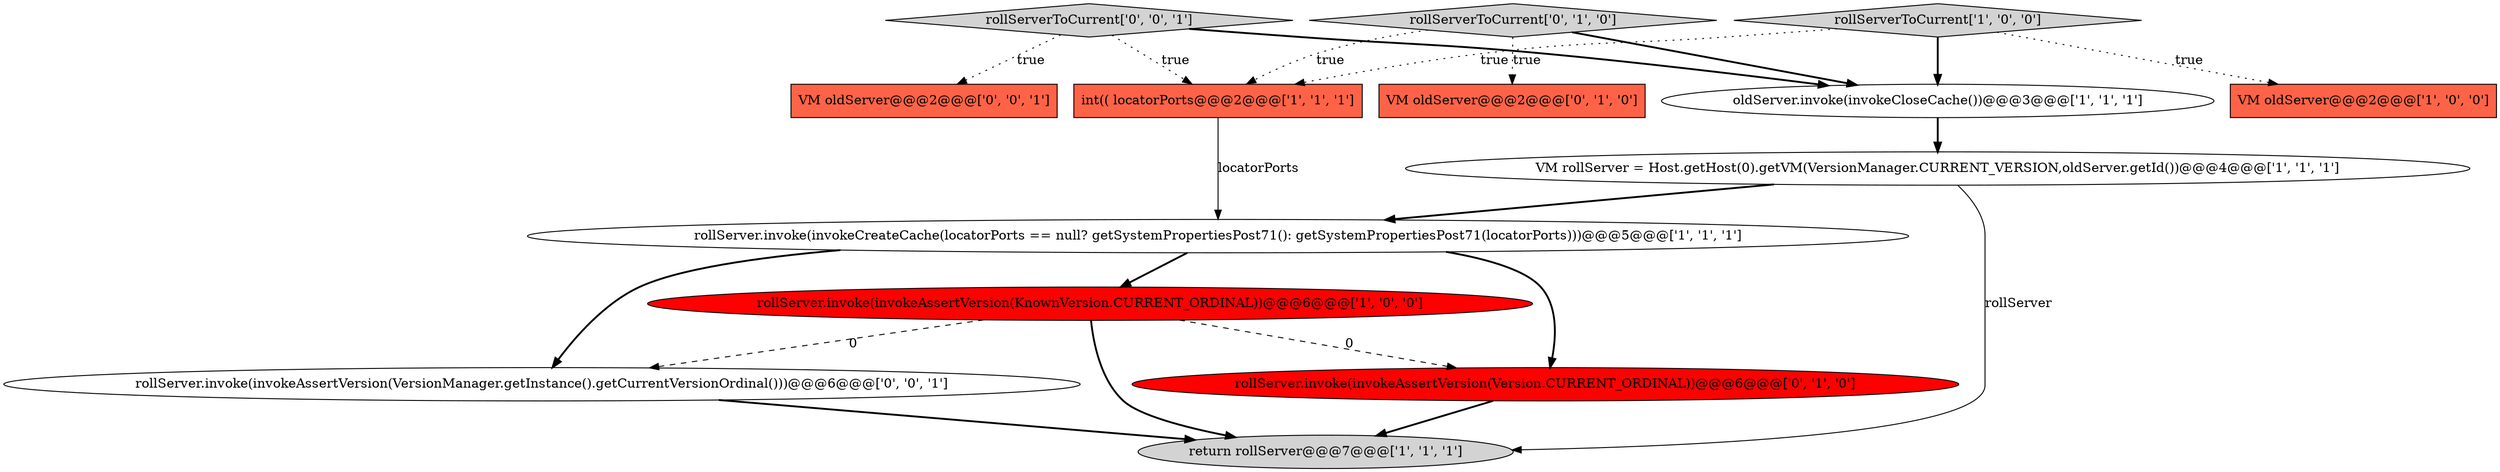 digraph {
12 [style = filled, label = "VM oldServer@@@2@@@['0', '0', '1']", fillcolor = tomato, shape = box image = "AAA0AAABBB3BBB"];
9 [style = filled, label = "rollServerToCurrent['0', '1', '0']", fillcolor = lightgray, shape = diamond image = "AAA0AAABBB2BBB"];
4 [style = filled, label = "int(( locatorPorts@@@2@@@['1', '1', '1']", fillcolor = tomato, shape = box image = "AAA0AAABBB1BBB"];
11 [style = filled, label = "rollServer.invoke(invokeAssertVersion(VersionManager.getInstance().getCurrentVersionOrdinal()))@@@6@@@['0', '0', '1']", fillcolor = white, shape = ellipse image = "AAA0AAABBB3BBB"];
6 [style = filled, label = "return rollServer@@@7@@@['1', '1', '1']", fillcolor = lightgray, shape = ellipse image = "AAA0AAABBB1BBB"];
8 [style = filled, label = "VM oldServer@@@2@@@['0', '1', '0']", fillcolor = tomato, shape = box image = "AAA0AAABBB2BBB"];
1 [style = filled, label = "oldServer.invoke(invokeCloseCache())@@@3@@@['1', '1', '1']", fillcolor = white, shape = ellipse image = "AAA0AAABBB1BBB"];
7 [style = filled, label = "rollServer.invoke(invokeCreateCache(locatorPorts == null? getSystemPropertiesPost71(): getSystemPropertiesPost71(locatorPorts)))@@@5@@@['1', '1', '1']", fillcolor = white, shape = ellipse image = "AAA0AAABBB1BBB"];
10 [style = filled, label = "rollServer.invoke(invokeAssertVersion(Version.CURRENT_ORDINAL))@@@6@@@['0', '1', '0']", fillcolor = red, shape = ellipse image = "AAA1AAABBB2BBB"];
2 [style = filled, label = "rollServer.invoke(invokeAssertVersion(KnownVersion.CURRENT_ORDINAL))@@@6@@@['1', '0', '0']", fillcolor = red, shape = ellipse image = "AAA1AAABBB1BBB"];
5 [style = filled, label = "VM rollServer = Host.getHost(0).getVM(VersionManager.CURRENT_VERSION,oldServer.getId())@@@4@@@['1', '1', '1']", fillcolor = white, shape = ellipse image = "AAA0AAABBB1BBB"];
0 [style = filled, label = "VM oldServer@@@2@@@['1', '0', '0']", fillcolor = tomato, shape = box image = "AAA0AAABBB1BBB"];
3 [style = filled, label = "rollServerToCurrent['1', '0', '0']", fillcolor = lightgray, shape = diamond image = "AAA0AAABBB1BBB"];
13 [style = filled, label = "rollServerToCurrent['0', '0', '1']", fillcolor = lightgray, shape = diamond image = "AAA0AAABBB3BBB"];
1->5 [style = bold, label=""];
7->11 [style = bold, label=""];
3->1 [style = bold, label=""];
13->12 [style = dotted, label="true"];
7->10 [style = bold, label=""];
5->6 [style = solid, label="rollServer"];
2->6 [style = bold, label=""];
11->6 [style = bold, label=""];
3->4 [style = dotted, label="true"];
10->6 [style = bold, label=""];
13->1 [style = bold, label=""];
2->10 [style = dashed, label="0"];
9->8 [style = dotted, label="true"];
7->2 [style = bold, label=""];
3->0 [style = dotted, label="true"];
9->4 [style = dotted, label="true"];
5->7 [style = bold, label=""];
2->11 [style = dashed, label="0"];
4->7 [style = solid, label="locatorPorts"];
9->1 [style = bold, label=""];
13->4 [style = dotted, label="true"];
}
